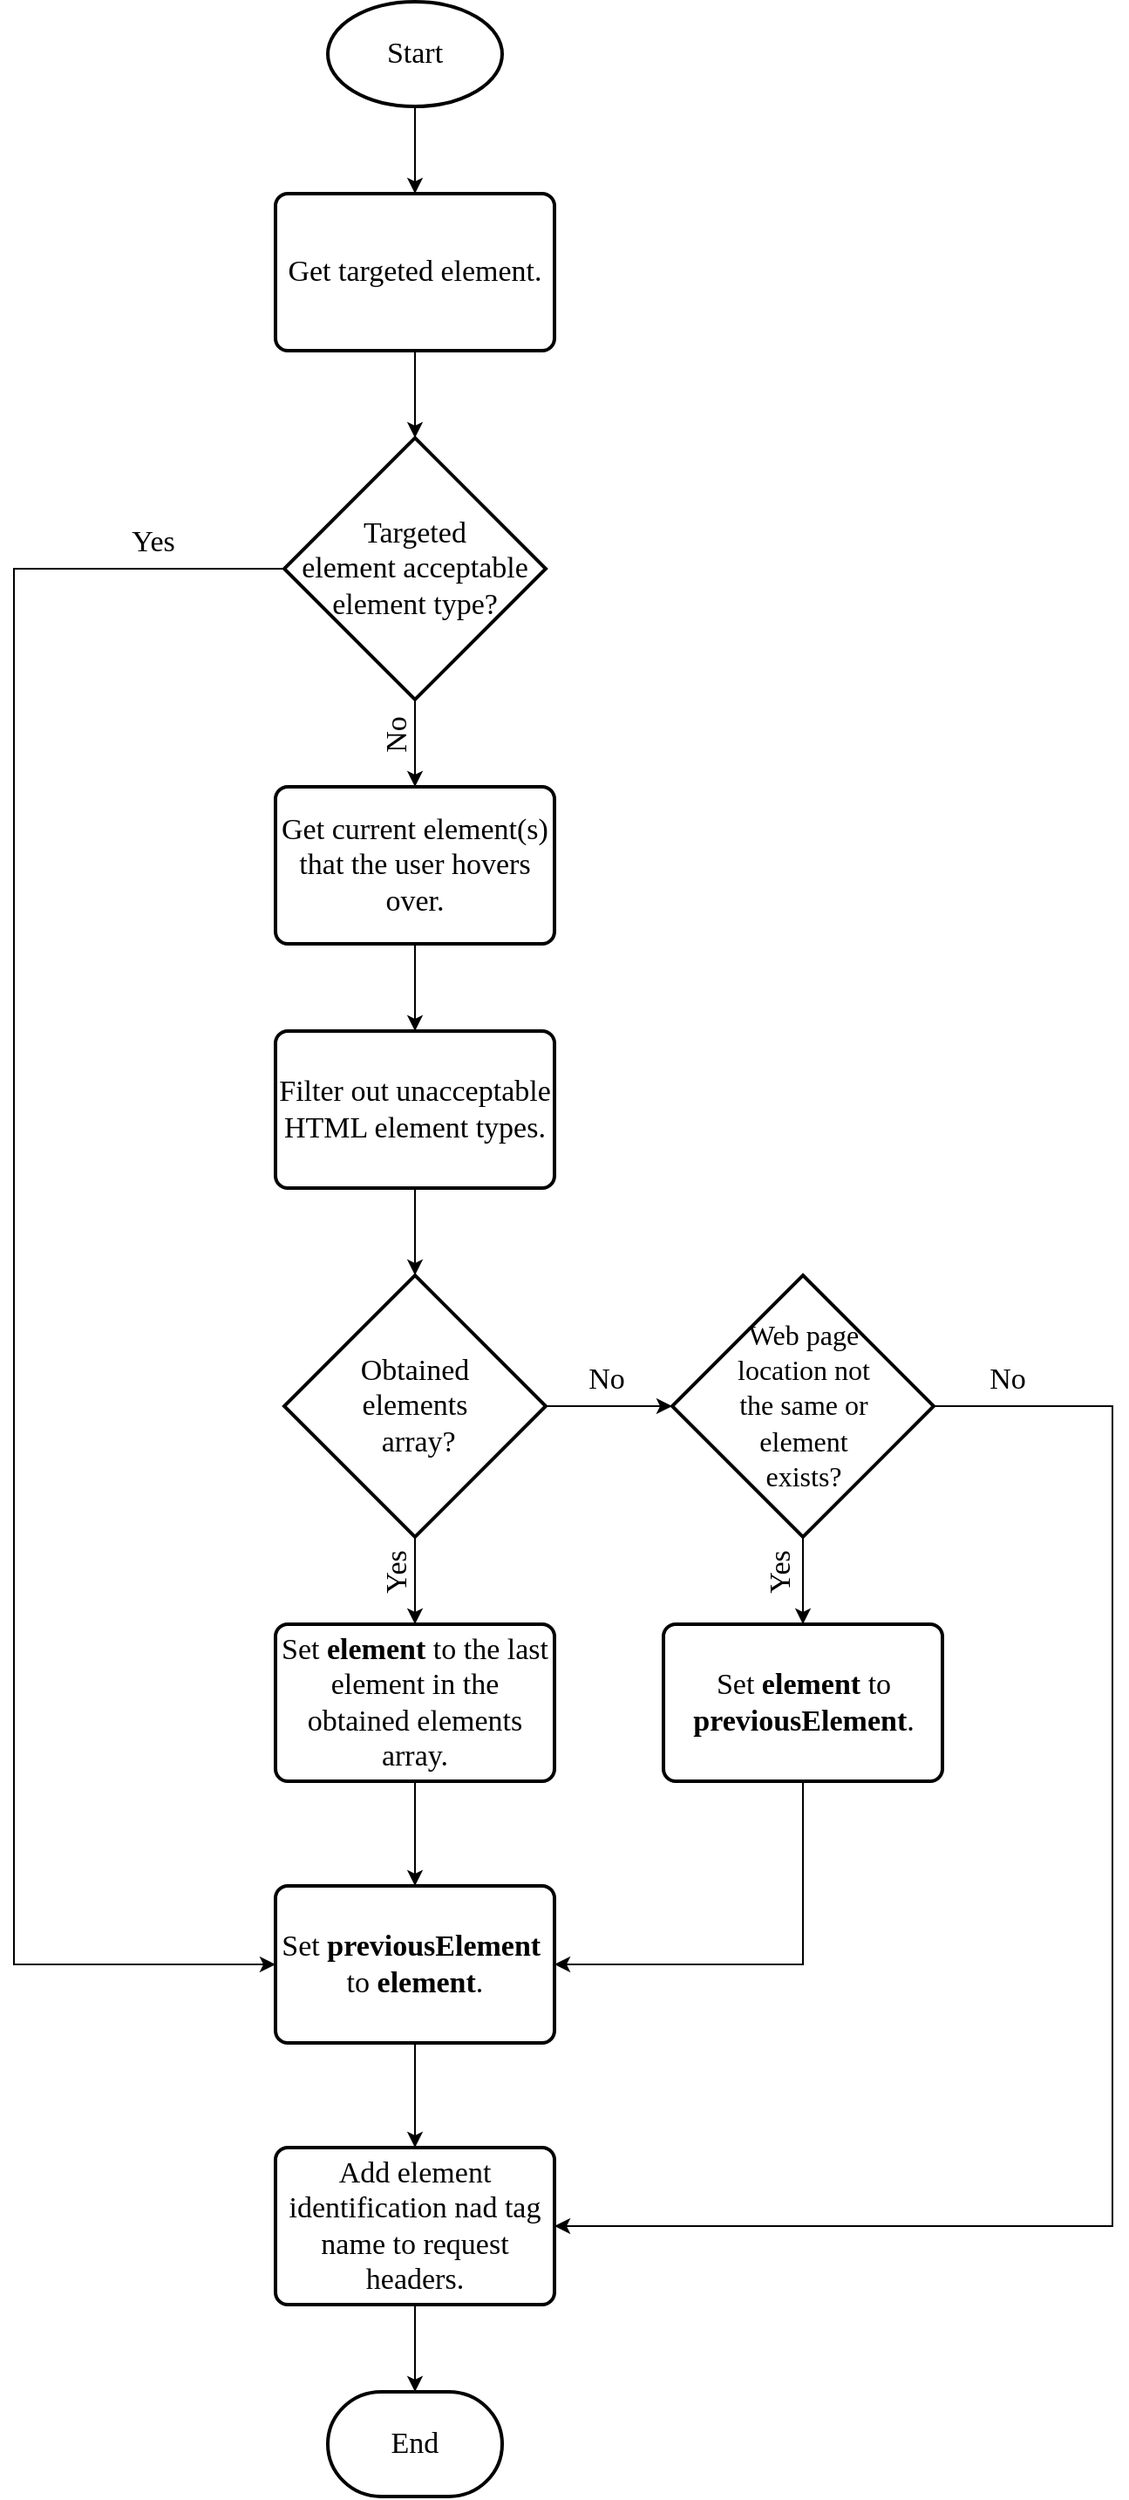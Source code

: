 <mxfile version="20.2.3" type="device"><diagram id="aup2Fgcph3yYs3ryoIUO" name="Page-1"><mxGraphModel dx="1185" dy="1821" grid="1" gridSize="10" guides="1" tooltips="1" connect="1" arrows="1" fold="1" page="1" pageScale="1" pageWidth="850" pageHeight="1100" math="0" shadow="0"><root><mxCell id="0"/><mxCell id="1" parent="0"/><mxCell id="lpGF1s2gAXFZRK9ECRPx-17" style="edgeStyle=orthogonalEdgeStyle;rounded=0;orthogonalLoop=1;jettySize=auto;html=1;exitX=0.5;exitY=1;exitDx=0;exitDy=0;exitPerimeter=0;entryX=0.5;entryY=0;entryDx=0;entryDy=0;" edge="1" parent="1" source="-E-NBBlXDqO9fobENhKo-4" target="lpGF1s2gAXFZRK9ECRPx-14"><mxGeometry relative="1" as="geometry"/></mxCell><mxCell id="-E-NBBlXDqO9fobENhKo-4" value="Start" style="strokeWidth=2;html=1;shape=mxgraph.flowchart.start_1;whiteSpace=wrap;fontFamily=Times New Roman;fillColor=none;fontSize=17;" parent="1" vertex="1"><mxGeometry x="350" y="-330" width="100" height="60" as="geometry"/></mxCell><mxCell id="lpGF1s2gAXFZRK9ECRPx-7" style="edgeStyle=orthogonalEdgeStyle;rounded=0;orthogonalLoop=1;jettySize=auto;html=1;exitX=0.5;exitY=1;exitDx=0;exitDy=0;entryX=0.5;entryY=0;entryDx=0;entryDy=0;" edge="1" parent="1" source="-E-NBBlXDqO9fobENhKo-6" target="lpGF1s2gAXFZRK9ECRPx-5"><mxGeometry relative="1" as="geometry"/></mxCell><mxCell id="-E-NBBlXDqO9fobENhKo-6" value="Get current element(s) that the user hovers over." style="rounded=1;whiteSpace=wrap;html=1;absoluteArcSize=1;arcSize=14;strokeWidth=2;fontFamily=Times New Roman;fillColor=none;fontSize=17;" parent="1" vertex="1"><mxGeometry x="320" y="120" width="160" height="90" as="geometry"/></mxCell><mxCell id="lpGF1s2gAXFZRK9ECRPx-10" style="edgeStyle=orthogonalEdgeStyle;rounded=0;orthogonalLoop=1;jettySize=auto;html=1;exitX=0.5;exitY=1;exitDx=0;exitDy=0;exitPerimeter=0;entryX=0.5;entryY=0;entryDx=0;entryDy=0;" edge="1" parent="1" source="-E-NBBlXDqO9fobENhKo-7" target="lpGF1s2gAXFZRK9ECRPx-4"><mxGeometry relative="1" as="geometry"/></mxCell><mxCell id="lpGF1s2gAXFZRK9ECRPx-29" style="edgeStyle=orthogonalEdgeStyle;rounded=0;orthogonalLoop=1;jettySize=auto;html=1;exitX=1;exitY=0.5;exitDx=0;exitDy=0;exitPerimeter=0;entryX=1;entryY=0.5;entryDx=0;entryDy=0;fontSize=16;" edge="1" parent="1" source="-E-NBBlXDqO9fobENhKo-7" target="lpGF1s2gAXFZRK9ECRPx-18"><mxGeometry relative="1" as="geometry"><Array as="points"><mxPoint x="800" y="475"/><mxPoint x="800" y="945"/></Array></mxGeometry></mxCell><mxCell id="-E-NBBlXDqO9fobENhKo-7" value="&lt;font style=&quot;font-size: 16px;&quot;&gt;Web page &lt;br&gt;location not &lt;br&gt;the same or &lt;br&gt;element &lt;br&gt;exists?&lt;/font&gt;" style="strokeWidth=2;html=1;shape=mxgraph.flowchart.decision;whiteSpace=wrap;fontFamily=Times New Roman;fillColor=none;fontSize=17;" parent="1" vertex="1"><mxGeometry x="547.5" y="400" width="150" height="150" as="geometry"/></mxCell><mxCell id="lpGF1s2gAXFZRK9ECRPx-13" style="edgeStyle=orthogonalEdgeStyle;rounded=0;orthogonalLoop=1;jettySize=auto;html=1;exitX=0.5;exitY=1;exitDx=0;exitDy=0;entryX=0.5;entryY=0;entryDx=0;entryDy=0;" edge="1" parent="1" source="-E-NBBlXDqO9fobENhKo-9" target="lpGF1s2gAXFZRK9ECRPx-11"><mxGeometry relative="1" as="geometry"/></mxCell><mxCell id="-E-NBBlXDqO9fobENhKo-9" value="Set &lt;b&gt;element &lt;/b&gt;to the last element in the obtained elements array." style="rounded=1;whiteSpace=wrap;html=1;absoluteArcSize=1;arcSize=14;strokeWidth=2;fontFamily=Times New Roman;fillColor=none;fontSize=17;" parent="1" vertex="1"><mxGeometry x="320" y="600" width="160" height="90" as="geometry"/></mxCell><mxCell id="lpGF1s2gAXFZRK9ECRPx-16" style="edgeStyle=orthogonalEdgeStyle;rounded=0;orthogonalLoop=1;jettySize=auto;html=1;exitX=0.5;exitY=1;exitDx=0;exitDy=0;exitPerimeter=0;entryX=0.5;entryY=0;entryDx=0;entryDy=0;" edge="1" parent="1" source="-E-NBBlXDqO9fobENhKo-10" target="-E-NBBlXDqO9fobENhKo-6"><mxGeometry relative="1" as="geometry"/></mxCell><mxCell id="lpGF1s2gAXFZRK9ECRPx-23" style="edgeStyle=orthogonalEdgeStyle;rounded=0;orthogonalLoop=1;jettySize=auto;html=1;exitX=0;exitY=0.5;exitDx=0;exitDy=0;exitPerimeter=0;entryX=0;entryY=0.5;entryDx=0;entryDy=0;" edge="1" parent="1" source="-E-NBBlXDqO9fobENhKo-10" target="lpGF1s2gAXFZRK9ECRPx-11"><mxGeometry relative="1" as="geometry"><Array as="points"><mxPoint x="170" y="-5"/><mxPoint x="170" y="795"/></Array></mxGeometry></mxCell><mxCell id="-E-NBBlXDqO9fobENhKo-10" value="Targeted &lt;br&gt;element acceptable element type?" style="strokeWidth=2;html=1;shape=mxgraph.flowchart.decision;whiteSpace=wrap;fontFamily=Times New Roman;fillColor=none;fontSize=17;" parent="1" vertex="1"><mxGeometry x="325" y="-80" width="150" height="150" as="geometry"/></mxCell><mxCell id="lpGF1s2gAXFZRK9ECRPx-9" style="edgeStyle=orthogonalEdgeStyle;rounded=0;orthogonalLoop=1;jettySize=auto;html=1;exitX=1;exitY=0.5;exitDx=0;exitDy=0;exitPerimeter=0;" edge="1" parent="1" source="-E-NBBlXDqO9fobENhKo-16" target="-E-NBBlXDqO9fobENhKo-7"><mxGeometry relative="1" as="geometry"/></mxCell><mxCell id="lpGF1s2gAXFZRK9ECRPx-12" style="edgeStyle=orthogonalEdgeStyle;rounded=0;orthogonalLoop=1;jettySize=auto;html=1;exitX=0.5;exitY=1;exitDx=0;exitDy=0;exitPerimeter=0;entryX=0.5;entryY=0;entryDx=0;entryDy=0;" edge="1" parent="1" source="-E-NBBlXDqO9fobENhKo-16" target="-E-NBBlXDqO9fobENhKo-9"><mxGeometry relative="1" as="geometry"/></mxCell><mxCell id="-E-NBBlXDqO9fobENhKo-16" value="Obtained &lt;br&gt;elements&lt;br&gt;&amp;nbsp;array?" style="strokeWidth=2;html=1;shape=mxgraph.flowchart.decision;whiteSpace=wrap;fontFamily=Times New Roman;fillColor=none;fontSize=17;" parent="1" vertex="1"><mxGeometry x="325" y="400" width="150" height="150" as="geometry"/></mxCell><mxCell id="-E-NBBlXDqO9fobENhKo-33" value="Yes" style="text;html=1;strokeColor=none;fillColor=none;align=center;verticalAlign=middle;whiteSpace=wrap;rounded=0;fontFamily=Times New Roman;rotation=-90;fontSize=17;" parent="1" vertex="1"><mxGeometry x="590" y="560" width="40" height="20" as="geometry"/></mxCell><mxCell id="-E-NBBlXDqO9fobENhKo-37" value="No" style="text;html=1;strokeColor=none;fillColor=none;align=center;verticalAlign=middle;whiteSpace=wrap;rounded=0;fontFamily=Times New Roman;rotation=0;fontSize=17;" parent="1" vertex="1"><mxGeometry x="490" y="450" width="40" height="20" as="geometry"/></mxCell><mxCell id="-E-NBBlXDqO9fobENhKo-44" value="No" style="text;html=1;strokeColor=none;fillColor=none;align=center;verticalAlign=middle;whiteSpace=wrap;rounded=0;fontFamily=Times New Roman;rotation=0;fontSize=17;" parent="1" vertex="1"><mxGeometry x="720" y="450" width="40" height="20" as="geometry"/></mxCell><mxCell id="-E-NBBlXDqO9fobENhKo-55" value="No" style="text;html=1;strokeColor=none;fillColor=none;align=center;verticalAlign=middle;whiteSpace=wrap;rounded=0;fontFamily=Times New Roman;rotation=-90;fontSize=17;" parent="1" vertex="1"><mxGeometry x="370" y="80" width="40" height="20" as="geometry"/></mxCell><mxCell id="lpGF1s2gAXFZRK9ECRPx-1" value="End" style="strokeWidth=2;html=1;shape=mxgraph.flowchart.terminator;whiteSpace=wrap;fillColor=none;fontFamily=Times New Roman;fontSize=17;" vertex="1" parent="1"><mxGeometry x="350" y="1040" width="100" height="60" as="geometry"/></mxCell><mxCell id="lpGF1s2gAXFZRK9ECRPx-19" style="edgeStyle=orthogonalEdgeStyle;rounded=0;orthogonalLoop=1;jettySize=auto;html=1;exitX=0.5;exitY=1;exitDx=0;exitDy=0;entryX=1;entryY=0.5;entryDx=0;entryDy=0;" edge="1" parent="1" source="lpGF1s2gAXFZRK9ECRPx-4" target="lpGF1s2gAXFZRK9ECRPx-11"><mxGeometry relative="1" as="geometry"/></mxCell><mxCell id="lpGF1s2gAXFZRK9ECRPx-4" value="Set &lt;b&gt;element &lt;/b&gt;to &lt;b&gt;previousElement&lt;/b&gt;." style="rounded=1;whiteSpace=wrap;html=1;absoluteArcSize=1;arcSize=14;strokeWidth=2;fontFamily=Times New Roman;fillColor=none;fontSize=17;" vertex="1" parent="1"><mxGeometry x="542.5" y="600" width="160" height="90" as="geometry"/></mxCell><mxCell id="lpGF1s2gAXFZRK9ECRPx-8" style="edgeStyle=orthogonalEdgeStyle;rounded=0;orthogonalLoop=1;jettySize=auto;html=1;exitX=0.5;exitY=1;exitDx=0;exitDy=0;" edge="1" parent="1" source="lpGF1s2gAXFZRK9ECRPx-5" target="-E-NBBlXDqO9fobENhKo-16"><mxGeometry relative="1" as="geometry"/></mxCell><mxCell id="lpGF1s2gAXFZRK9ECRPx-5" value="Filter out unacceptable HTML element types." style="rounded=1;whiteSpace=wrap;html=1;absoluteArcSize=1;arcSize=14;strokeWidth=2;fontFamily=Times New Roman;fillColor=none;fontSize=17;" vertex="1" parent="1"><mxGeometry x="320" y="260" width="160" height="90" as="geometry"/></mxCell><mxCell id="lpGF1s2gAXFZRK9ECRPx-21" style="edgeStyle=orthogonalEdgeStyle;rounded=0;orthogonalLoop=1;jettySize=auto;html=1;exitX=0.5;exitY=1;exitDx=0;exitDy=0;entryX=0.5;entryY=0;entryDx=0;entryDy=0;" edge="1" parent="1" source="lpGF1s2gAXFZRK9ECRPx-11" target="lpGF1s2gAXFZRK9ECRPx-18"><mxGeometry relative="1" as="geometry"/></mxCell><mxCell id="lpGF1s2gAXFZRK9ECRPx-11" value="Set&amp;nbsp;&lt;b&gt;previousElement&amp;nbsp;&lt;br&gt;&lt;/b&gt;to &lt;b&gt;element&lt;/b&gt;." style="rounded=1;whiteSpace=wrap;html=1;absoluteArcSize=1;arcSize=14;strokeWidth=2;fontFamily=Times New Roman;fillColor=none;fontSize=17;" vertex="1" parent="1"><mxGeometry x="320" y="750" width="160" height="90" as="geometry"/></mxCell><mxCell id="lpGF1s2gAXFZRK9ECRPx-15" style="edgeStyle=orthogonalEdgeStyle;rounded=0;orthogonalLoop=1;jettySize=auto;html=1;exitX=0.5;exitY=1;exitDx=0;exitDy=0;entryX=0.5;entryY=0;entryDx=0;entryDy=0;entryPerimeter=0;" edge="1" parent="1" source="lpGF1s2gAXFZRK9ECRPx-14" target="-E-NBBlXDqO9fobENhKo-10"><mxGeometry relative="1" as="geometry"/></mxCell><mxCell id="lpGF1s2gAXFZRK9ECRPx-14" value="Get targeted element." style="rounded=1;whiteSpace=wrap;html=1;absoluteArcSize=1;arcSize=14;strokeWidth=2;fontFamily=Times New Roman;fillColor=none;fontSize=17;" vertex="1" parent="1"><mxGeometry x="320" y="-220" width="160" height="90" as="geometry"/></mxCell><mxCell id="lpGF1s2gAXFZRK9ECRPx-22" style="edgeStyle=orthogonalEdgeStyle;rounded=0;orthogonalLoop=1;jettySize=auto;html=1;exitX=0.5;exitY=1;exitDx=0;exitDy=0;entryX=0.5;entryY=0;entryDx=0;entryDy=0;entryPerimeter=0;" edge="1" parent="1" source="lpGF1s2gAXFZRK9ECRPx-18" target="lpGF1s2gAXFZRK9ECRPx-1"><mxGeometry relative="1" as="geometry"/></mxCell><mxCell id="lpGF1s2gAXFZRK9ECRPx-18" value="Add element identification nad tag name to&amp;nbsp;request headers." style="rounded=1;whiteSpace=wrap;html=1;absoluteArcSize=1;arcSize=14;strokeWidth=2;fontFamily=Times New Roman;fillColor=none;fontSize=17;" vertex="1" parent="1"><mxGeometry x="320" y="900" width="160" height="90" as="geometry"/></mxCell><mxCell id="lpGF1s2gAXFZRK9ECRPx-24" value="Yes" style="text;html=1;strokeColor=none;fillColor=none;align=center;verticalAlign=middle;whiteSpace=wrap;rounded=0;fontFamily=Times New Roman;rotation=0;fontSize=17;" vertex="1" parent="1"><mxGeometry x="230" y="-30" width="40" height="20" as="geometry"/></mxCell><mxCell id="lpGF1s2gAXFZRK9ECRPx-25" value="Yes" style="text;html=1;strokeColor=none;fillColor=none;align=center;verticalAlign=middle;whiteSpace=wrap;rounded=0;fontFamily=Times New Roman;rotation=-90;fontSize=17;" vertex="1" parent="1"><mxGeometry x="370" y="560" width="40" height="20" as="geometry"/></mxCell></root></mxGraphModel></diagram></mxfile>